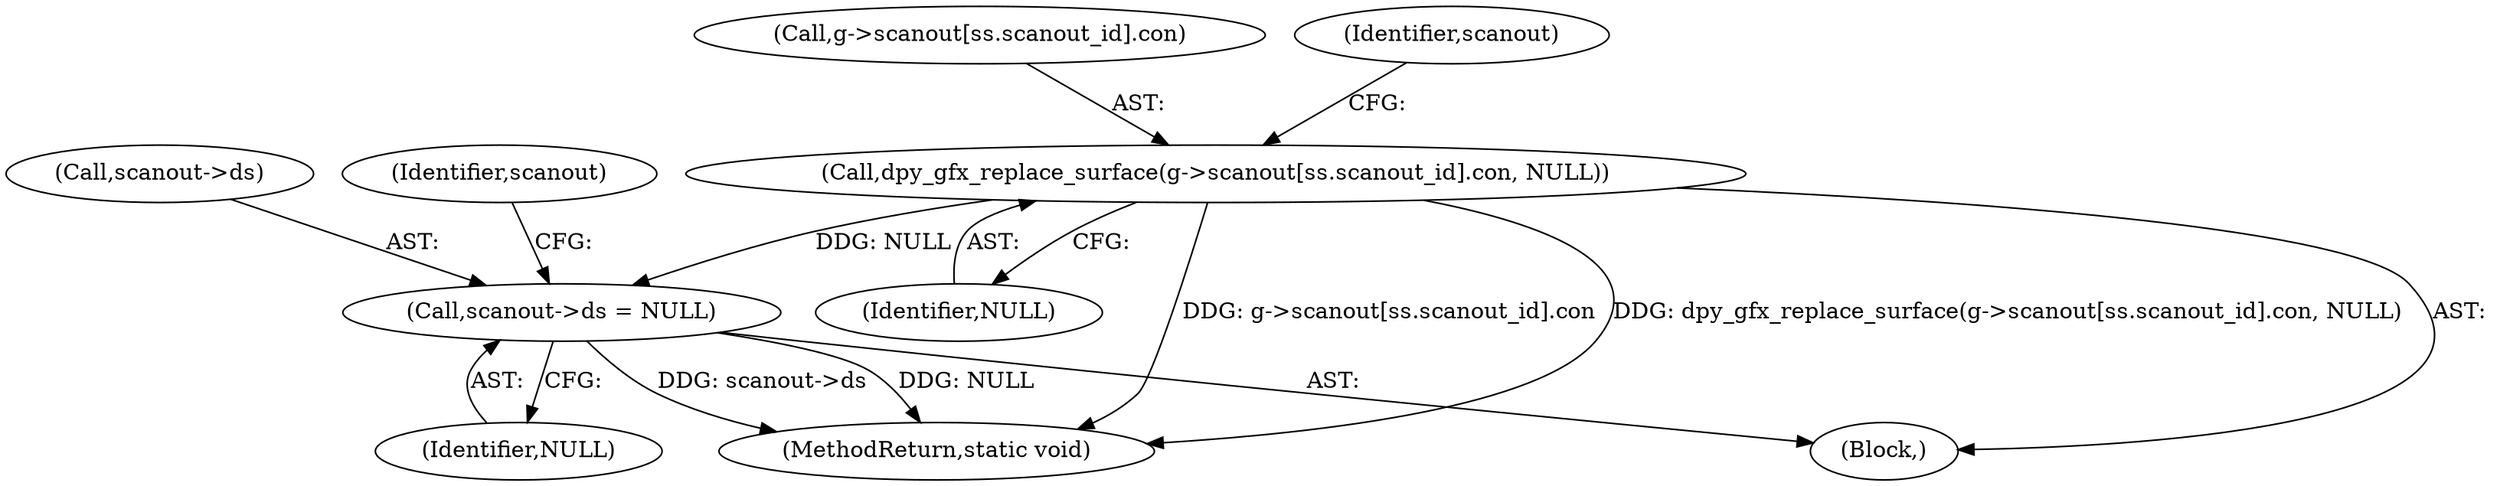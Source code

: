 digraph "0_qemu_dd248ed7e204ee8a1873914e02b8b526e8f1b80d@array" {
"1000232" [label="(Call,dpy_gfx_replace_surface(g->scanout[ss.scanout_id].con, NULL))"];
"1000243" [label="(Call,scanout->ds = NULL)"];
"1000233" [label="(Call,g->scanout[ss.scanout_id].con)"];
"1000243" [label="(Call,scanout->ds = NULL)"];
"1000244" [label="(Call,scanout->ds)"];
"1000242" [label="(Identifier,NULL)"];
"1000176" [label="(Block,)"];
"1000232" [label="(Call,dpy_gfx_replace_surface(g->scanout[ss.scanout_id].con, NULL))"];
"1000247" [label="(Identifier,NULL)"];
"1000599" [label="(MethodReturn,static void)"];
"1000245" [label="(Identifier,scanout)"];
"1000250" [label="(Identifier,scanout)"];
"1000232" -> "1000176"  [label="AST: "];
"1000232" -> "1000242"  [label="CFG: "];
"1000233" -> "1000232"  [label="AST: "];
"1000242" -> "1000232"  [label="AST: "];
"1000245" -> "1000232"  [label="CFG: "];
"1000232" -> "1000599"  [label="DDG: g->scanout[ss.scanout_id].con"];
"1000232" -> "1000599"  [label="DDG: dpy_gfx_replace_surface(g->scanout[ss.scanout_id].con, NULL)"];
"1000232" -> "1000243"  [label="DDG: NULL"];
"1000243" -> "1000176"  [label="AST: "];
"1000243" -> "1000247"  [label="CFG: "];
"1000244" -> "1000243"  [label="AST: "];
"1000247" -> "1000243"  [label="AST: "];
"1000250" -> "1000243"  [label="CFG: "];
"1000243" -> "1000599"  [label="DDG: scanout->ds"];
"1000243" -> "1000599"  [label="DDG: NULL"];
}
